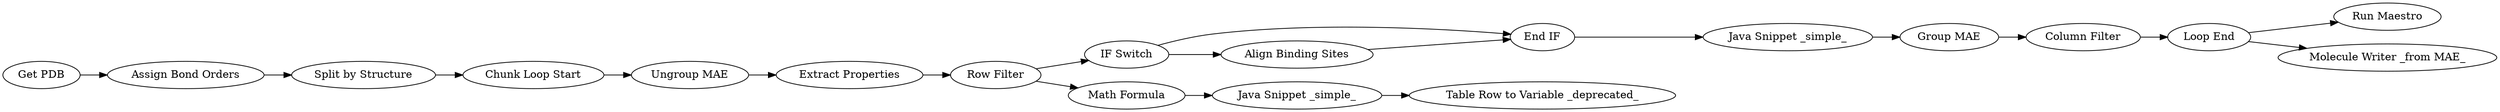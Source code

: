 digraph {
	"3869549444223210282_51" [label="Table Row to Variable _deprecated_"]
	"6445267572275295574_69" [label="Column Filter"]
	"8832248284574972929_46" [label="IF Switch"]
	"3869549444223210282_79" [label="Extract Properties"]
	"3869549444223210282_49" [label="Math Formula"]
	"8832248284574972929_47" [label="End IF"]
	"8832248284574972929_73" [label="Get PDB"]
	"3869549444223210282_55" [label="Ungroup MAE"]
	"8832248284574972929_83" [label="Loop End"]
	"8832248284574972929_77" [label="Run Maestro"]
	"3869549444223210282_52" [label="Java Snippet _simple_"]
	"8832248284574972929_82" [label="Chunk Loop Start"]
	"6445267572275295574_68" [label="Java Snippet _simple_"]
	"8832248284574972929_81" [label="Align Binding Sites"]
	"8832248284574972929_86" [label="Molecule Writer _from MAE_"]
	"4946999309910868003_70" [label="Assign Bond Orders"]
	"3869549444223210282_72" [label="Row Filter"]
	"6445267572275295574_56" [label="Group MAE"]
	"4946999309910868003_11" [label="Split by Structure"]
	"3869549444223210282_72" -> "3869549444223210282_49"
	"6445267572275295574_68" -> "6445267572275295574_56"
	"8832248284574972929_81" -> "8832248284574972929_47"
	"3869549444223210282_52" -> "3869549444223210282_51"
	"6445267572275295574_69" -> "8832248284574972929_83"
	"8832248284574972929_47" -> "6445267572275295574_68"
	"6445267572275295574_56" -> "6445267572275295574_69"
	"4946999309910868003_70" -> "4946999309910868003_11"
	"8832248284574972929_46" -> "8832248284574972929_47"
	"3869549444223210282_49" -> "3869549444223210282_52"
	"3869549444223210282_72" -> "8832248284574972929_46"
	"8832248284574972929_83" -> "8832248284574972929_77"
	"4946999309910868003_11" -> "8832248284574972929_82"
	"3869549444223210282_55" -> "3869549444223210282_79"
	"3869549444223210282_79" -> "3869549444223210282_72"
	"8832248284574972929_83" -> "8832248284574972929_86"
	"8832248284574972929_46" -> "8832248284574972929_81"
	"8832248284574972929_73" -> "4946999309910868003_70"
	"8832248284574972929_82" -> "3869549444223210282_55"
	rankdir=LR
}
